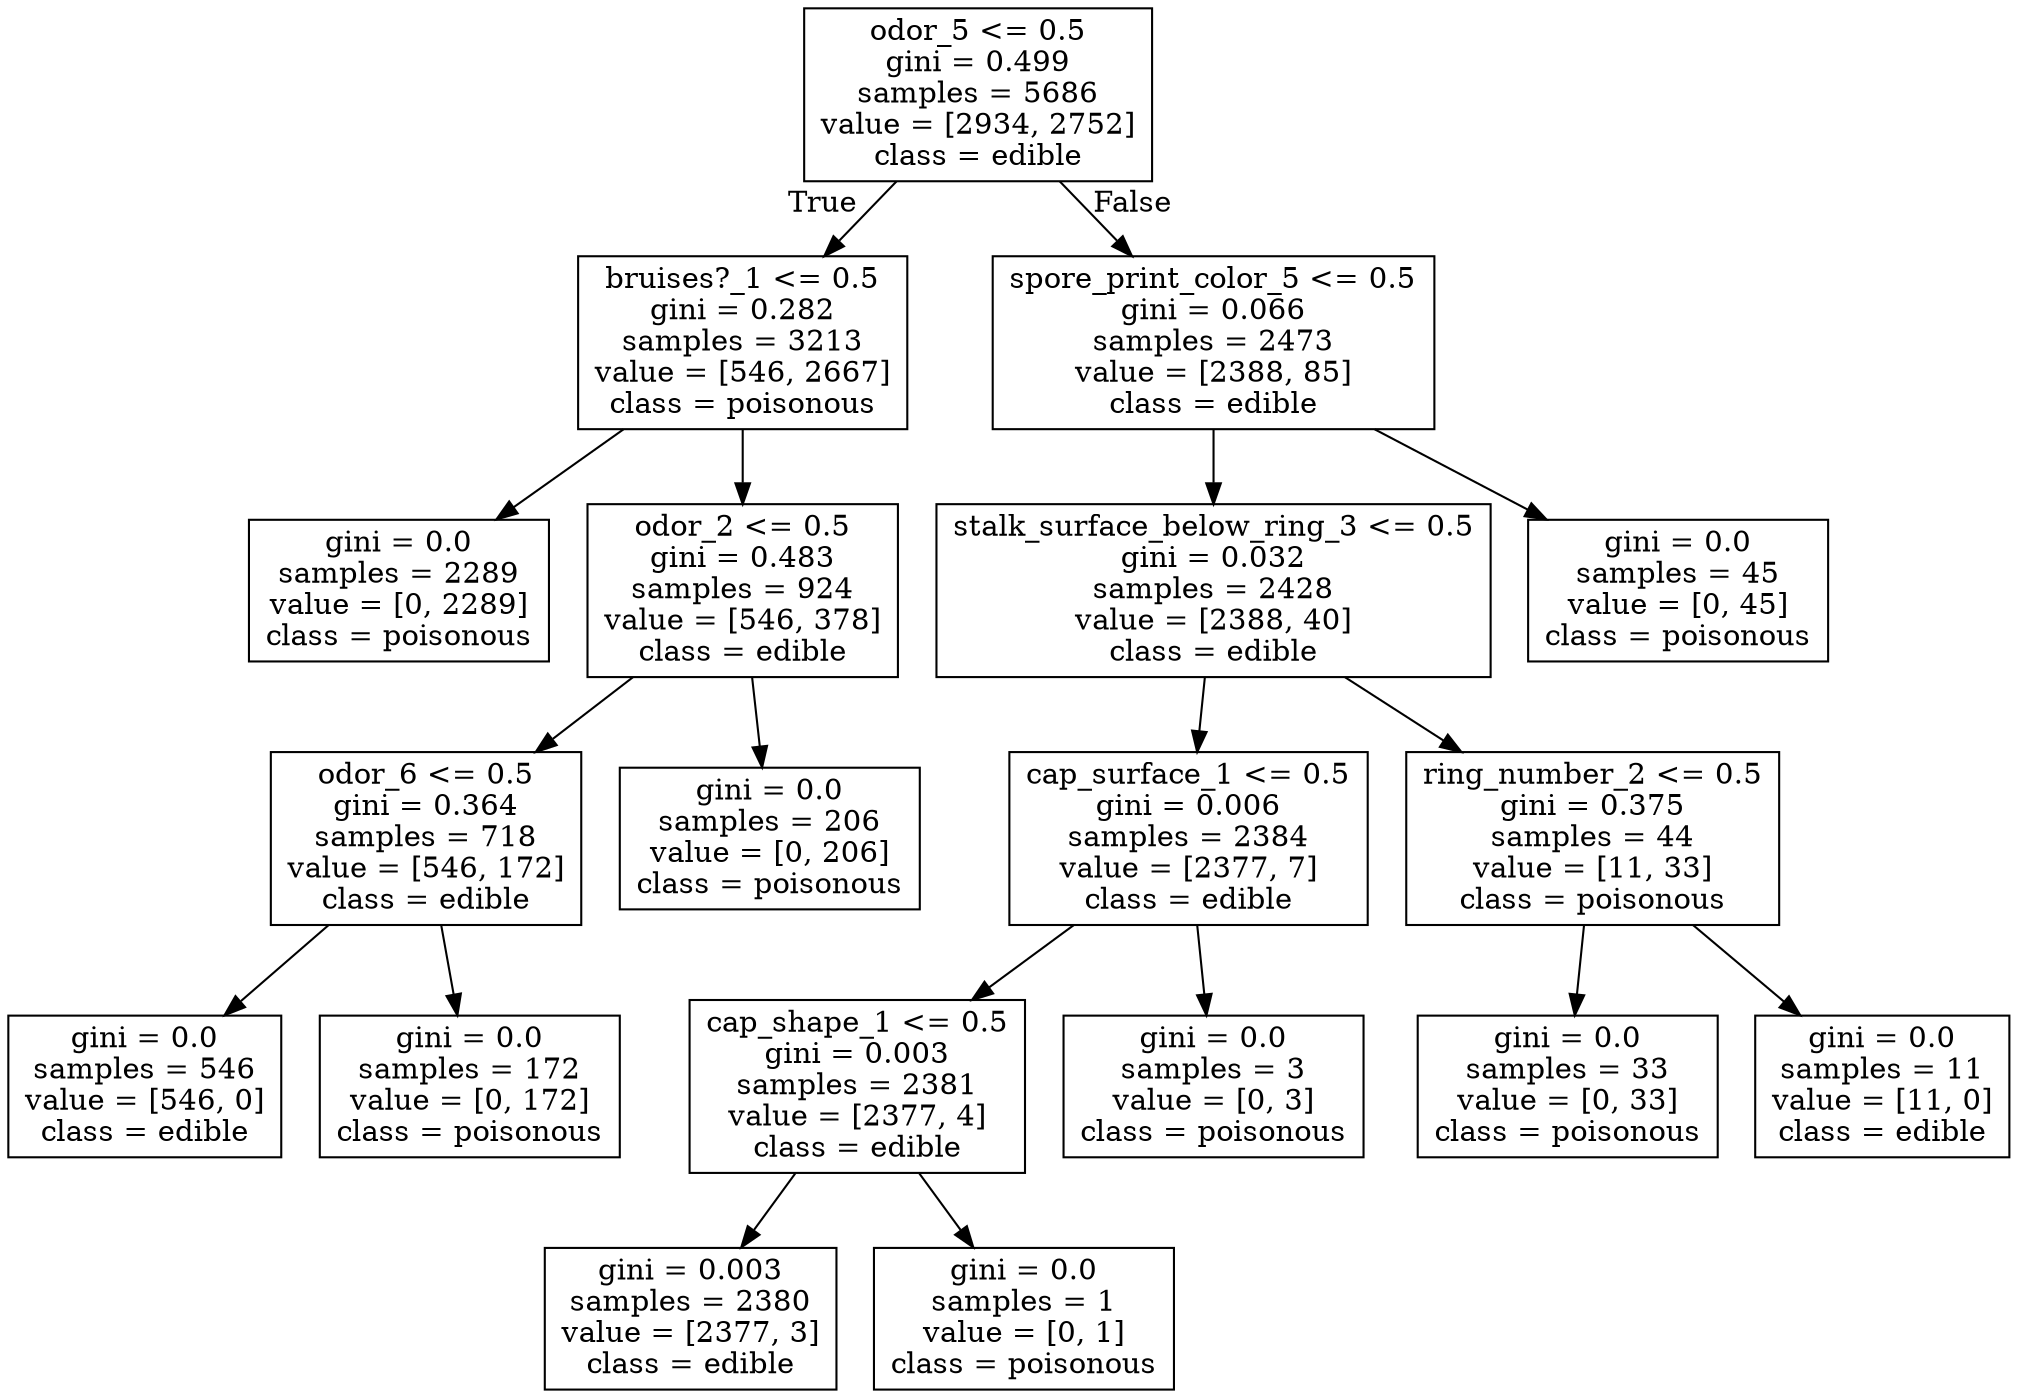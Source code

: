 digraph Tree {
node [shape=box] ;
0 [label="odor_5 <= 0.5\ngini = 0.499\nsamples = 5686\nvalue = [2934, 2752]\nclass = edible"] ;
1 [label="bruises?_1 <= 0.5\ngini = 0.282\nsamples = 3213\nvalue = [546, 2667]\nclass = poisonous"] ;
0 -> 1 [labeldistance=2.5, labelangle=45, headlabel="True"] ;
2 [label="gini = 0.0\nsamples = 2289\nvalue = [0, 2289]\nclass = poisonous"] ;
1 -> 2 ;
3 [label="odor_2 <= 0.5\ngini = 0.483\nsamples = 924\nvalue = [546, 378]\nclass = edible"] ;
1 -> 3 ;
4 [label="odor_6 <= 0.5\ngini = 0.364\nsamples = 718\nvalue = [546, 172]\nclass = edible"] ;
3 -> 4 ;
5 [label="gini = 0.0\nsamples = 546\nvalue = [546, 0]\nclass = edible"] ;
4 -> 5 ;
6 [label="gini = 0.0\nsamples = 172\nvalue = [0, 172]\nclass = poisonous"] ;
4 -> 6 ;
7 [label="gini = 0.0\nsamples = 206\nvalue = [0, 206]\nclass = poisonous"] ;
3 -> 7 ;
8 [label="spore_print_color_5 <= 0.5\ngini = 0.066\nsamples = 2473\nvalue = [2388, 85]\nclass = edible"] ;
0 -> 8 [labeldistance=2.5, labelangle=-45, headlabel="False"] ;
9 [label="stalk_surface_below_ring_3 <= 0.5\ngini = 0.032\nsamples = 2428\nvalue = [2388, 40]\nclass = edible"] ;
8 -> 9 ;
10 [label="cap_surface_1 <= 0.5\ngini = 0.006\nsamples = 2384\nvalue = [2377, 7]\nclass = edible"] ;
9 -> 10 ;
11 [label="cap_shape_1 <= 0.5\ngini = 0.003\nsamples = 2381\nvalue = [2377, 4]\nclass = edible"] ;
10 -> 11 ;
12 [label="gini = 0.003\nsamples = 2380\nvalue = [2377, 3]\nclass = edible"] ;
11 -> 12 ;
13 [label="gini = 0.0\nsamples = 1\nvalue = [0, 1]\nclass = poisonous"] ;
11 -> 13 ;
14 [label="gini = 0.0\nsamples = 3\nvalue = [0, 3]\nclass = poisonous"] ;
10 -> 14 ;
15 [label="ring_number_2 <= 0.5\ngini = 0.375\nsamples = 44\nvalue = [11, 33]\nclass = poisonous"] ;
9 -> 15 ;
16 [label="gini = 0.0\nsamples = 33\nvalue = [0, 33]\nclass = poisonous"] ;
15 -> 16 ;
17 [label="gini = 0.0\nsamples = 11\nvalue = [11, 0]\nclass = edible"] ;
15 -> 17 ;
18 [label="gini = 0.0\nsamples = 45\nvalue = [0, 45]\nclass = poisonous"] ;
8 -> 18 ;
}